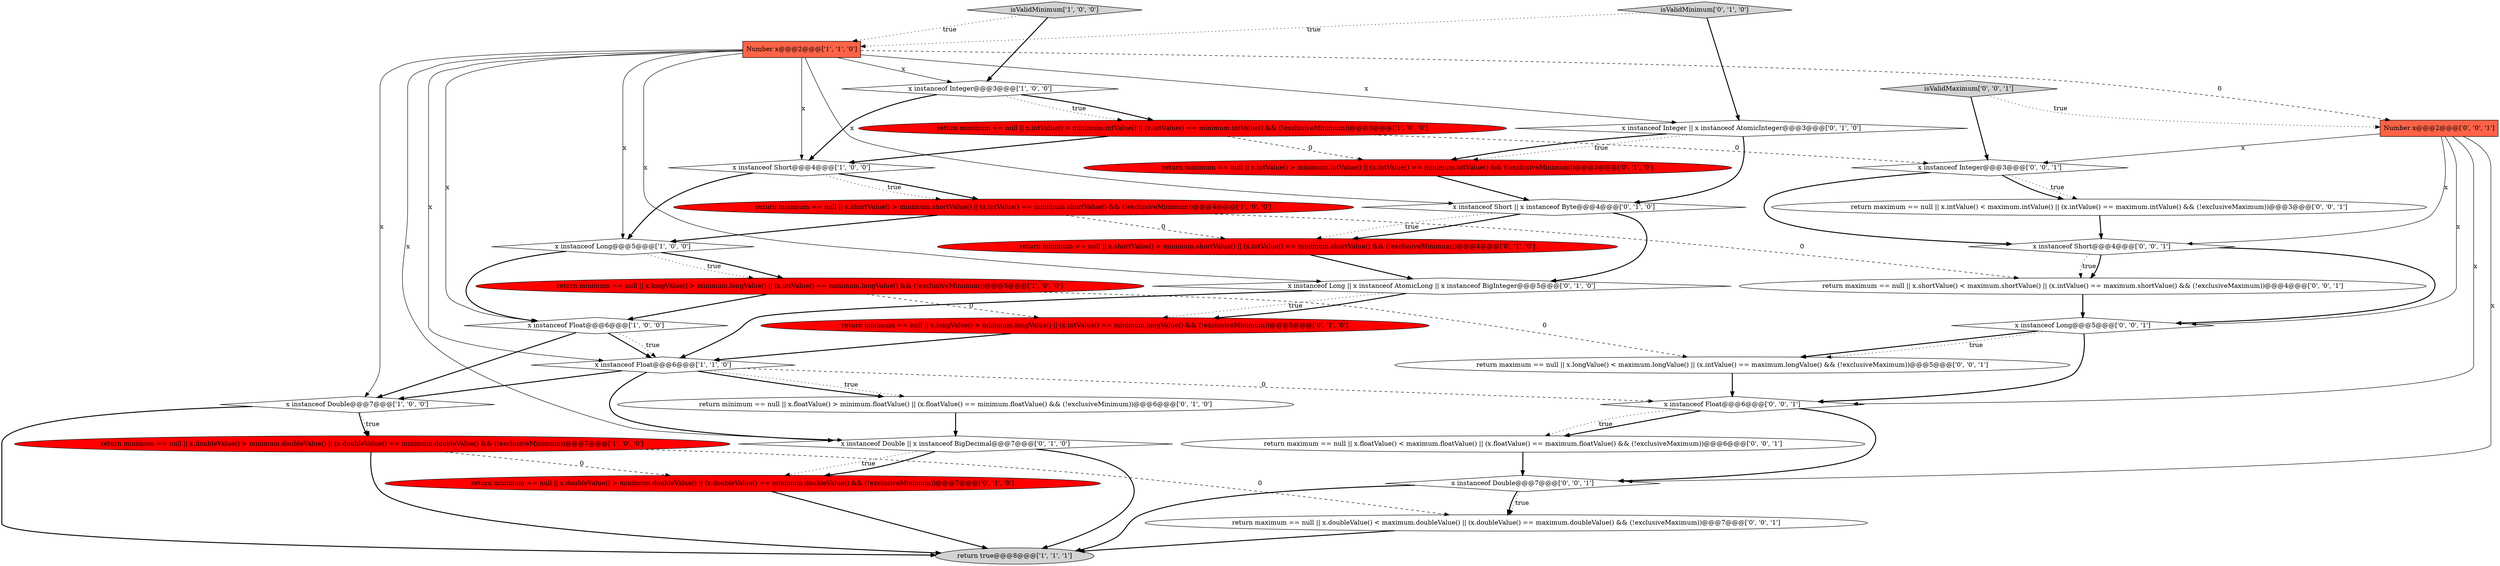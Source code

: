 digraph {
11 [style = filled, label = "Number x@@@2@@@['1', '1', '0']", fillcolor = tomato, shape = box image = "AAA0AAABBB1BBB"];
9 [style = filled, label = "return minimum == null || x.longValue() > minimum.longValue() || (x.intValue() == minimum.longValue() && (!exclusiveMinimum))@@@5@@@['1', '0', '0']", fillcolor = red, shape = ellipse image = "AAA1AAABBB1BBB"];
5 [style = filled, label = "return minimum == null || x.doubleValue() > minimum.doubleValue() || (x.doubleValue() == minimum.doubleValue() && (!exclusiveMinimum))@@@7@@@['1', '0', '0']", fillcolor = red, shape = ellipse image = "AAA1AAABBB1BBB"];
19 [style = filled, label = "return minimum == null || x.longValue() > minimum.longValue() || (x.intValue() == minimum.longValue() && (!exclusiveMinimum))@@@5@@@['0', '1', '0']", fillcolor = red, shape = ellipse image = "AAA1AAABBB2BBB"];
27 [style = filled, label = "return maximum == null || x.floatValue() < maximum.floatValue() || (x.floatValue() == maximum.floatValue() && (!exclusiveMaximum))@@@6@@@['0', '0', '1']", fillcolor = white, shape = ellipse image = "AAA0AAABBB3BBB"];
33 [style = filled, label = "x instanceof Short@@@4@@@['0', '0', '1']", fillcolor = white, shape = diamond image = "AAA0AAABBB3BBB"];
2 [style = filled, label = "isValidMinimum['1', '0', '0']", fillcolor = lightgray, shape = diamond image = "AAA0AAABBB1BBB"];
8 [style = filled, label = "x instanceof Long@@@5@@@['1', '0', '0']", fillcolor = white, shape = diamond image = "AAA0AAABBB1BBB"];
30 [style = filled, label = "Number x@@@2@@@['0', '0', '1']", fillcolor = tomato, shape = box image = "AAA0AAABBB3BBB"];
0 [style = filled, label = "x instanceof Integer@@@3@@@['1', '0', '0']", fillcolor = white, shape = diamond image = "AAA0AAABBB1BBB"];
31 [style = filled, label = "return maximum == null || x.longValue() < maximum.longValue() || (x.intValue() == maximum.longValue() && (!exclusiveMaximum))@@@5@@@['0', '0', '1']", fillcolor = white, shape = ellipse image = "AAA0AAABBB3BBB"];
32 [style = filled, label = "x instanceof Integer@@@3@@@['0', '0', '1']", fillcolor = white, shape = diamond image = "AAA0AAABBB3BBB"];
25 [style = filled, label = "x instanceof Long@@@5@@@['0', '0', '1']", fillcolor = white, shape = diamond image = "AAA0AAABBB3BBB"];
12 [style = filled, label = "return minimum == null || x.intValue() > minimum.intValue() || (x.intValue() == minimum.intValue() && (!exclusiveMinimum))@@@3@@@['1', '0', '0']", fillcolor = red, shape = ellipse image = "AAA1AAABBB1BBB"];
6 [style = filled, label = "x instanceof Short@@@4@@@['1', '0', '0']", fillcolor = white, shape = diamond image = "AAA0AAABBB1BBB"];
18 [style = filled, label = "return minimum == null || x.doubleValue() > minimum.doubleValue() || (x.doubleValue() == minimum.doubleValue() && (!exclusiveMinimum))@@@7@@@['0', '1', '0']", fillcolor = red, shape = ellipse image = "AAA1AAABBB2BBB"];
29 [style = filled, label = "x instanceof Float@@@6@@@['0', '0', '1']", fillcolor = white, shape = diamond image = "AAA0AAABBB3BBB"];
3 [style = filled, label = "x instanceof Double@@@7@@@['1', '0', '0']", fillcolor = white, shape = diamond image = "AAA0AAABBB1BBB"];
10 [style = filled, label = "return true@@@8@@@['1', '1', '1']", fillcolor = lightgray, shape = ellipse image = "AAA0AAABBB1BBB"];
24 [style = filled, label = "return maximum == null || x.doubleValue() < maximum.doubleValue() || (x.doubleValue() == maximum.doubleValue() && (!exclusiveMaximum))@@@7@@@['0', '0', '1']", fillcolor = white, shape = ellipse image = "AAA0AAABBB3BBB"];
26 [style = filled, label = "isValidMaximum['0', '0', '1']", fillcolor = lightgray, shape = diamond image = "AAA0AAABBB3BBB"];
15 [style = filled, label = "isValidMinimum['0', '1', '0']", fillcolor = lightgray, shape = diamond image = "AAA0AAABBB2BBB"];
21 [style = filled, label = "return minimum == null || x.floatValue() > minimum.floatValue() || (x.floatValue() == minimum.floatValue() && (!exclusiveMinimum))@@@6@@@['0', '1', '0']", fillcolor = white, shape = ellipse image = "AAA0AAABBB2BBB"];
7 [style = filled, label = "return minimum == null || x.shortValue() > minimum.shortValue() || (x.intValue() == minimum.shortValue() && (!exclusiveMinimum))@@@4@@@['1', '0', '0']", fillcolor = red, shape = ellipse image = "AAA1AAABBB1BBB"];
23 [style = filled, label = "x instanceof Double@@@7@@@['0', '0', '1']", fillcolor = white, shape = diamond image = "AAA0AAABBB3BBB"];
16 [style = filled, label = "x instanceof Double || x instanceof BigDecimal@@@7@@@['0', '1', '0']", fillcolor = white, shape = diamond image = "AAA0AAABBB2BBB"];
20 [style = filled, label = "x instanceof Integer || x instanceof AtomicInteger@@@3@@@['0', '1', '0']", fillcolor = white, shape = diamond image = "AAA0AAABBB2BBB"];
17 [style = filled, label = "return minimum == null || x.shortValue() > minimum.shortValue() || (x.intValue() == minimum.shortValue() && (!exclusiveMinimum))@@@4@@@['0', '1', '0']", fillcolor = red, shape = ellipse image = "AAA1AAABBB2BBB"];
4 [style = filled, label = "x instanceof Float@@@6@@@['1', '1', '0']", fillcolor = white, shape = diamond image = "AAA0AAABBB1BBB"];
1 [style = filled, label = "x instanceof Float@@@6@@@['1', '0', '0']", fillcolor = white, shape = diamond image = "AAA0AAABBB1BBB"];
34 [style = filled, label = "return maximum == null || x.shortValue() < maximum.shortValue() || (x.intValue() == maximum.shortValue() && (!exclusiveMaximum))@@@4@@@['0', '0', '1']", fillcolor = white, shape = ellipse image = "AAA0AAABBB3BBB"];
13 [style = filled, label = "x instanceof Long || x instanceof AtomicLong || x instanceof BigInteger@@@5@@@['0', '1', '0']", fillcolor = white, shape = diamond image = "AAA0AAABBB2BBB"];
28 [style = filled, label = "return maximum == null || x.intValue() < maximum.intValue() || (x.intValue() == maximum.intValue() && (!exclusiveMaximum))@@@3@@@['0', '0', '1']", fillcolor = white, shape = ellipse image = "AAA0AAABBB3BBB"];
14 [style = filled, label = "x instanceof Short || x instanceof Byte@@@4@@@['0', '1', '0']", fillcolor = white, shape = diamond image = "AAA0AAABBB2BBB"];
22 [style = filled, label = "return minimum == null || x.intValue() > minimum.intValue() || (x.intValue() == minimum.intValue() && (!exclusiveMinimum))@@@3@@@['0', '1', '0']", fillcolor = red, shape = ellipse image = "AAA1AAABBB2BBB"];
0->12 [style = dotted, label="true"];
32->28 [style = dotted, label="true"];
11->13 [style = solid, label="x"];
5->24 [style = dashed, label="0"];
14->17 [style = bold, label=""];
25->29 [style = bold, label=""];
7->8 [style = bold, label=""];
11->3 [style = solid, label="x"];
25->31 [style = bold, label=""];
2->11 [style = dotted, label="true"];
9->19 [style = dashed, label="0"];
8->1 [style = bold, label=""];
30->33 [style = solid, label="x"];
3->5 [style = bold, label=""];
26->30 [style = dotted, label="true"];
33->25 [style = bold, label=""];
15->20 [style = bold, label=""];
21->16 [style = bold, label=""];
7->34 [style = dashed, label="0"];
4->16 [style = bold, label=""];
11->20 [style = solid, label="x"];
24->10 [style = bold, label=""];
5->10 [style = bold, label=""];
4->3 [style = bold, label=""];
1->4 [style = bold, label=""];
11->16 [style = solid, label="x"];
11->6 [style = solid, label="x"];
26->32 [style = bold, label=""];
7->17 [style = dashed, label="0"];
4->21 [style = bold, label=""];
13->19 [style = dotted, label="true"];
31->29 [style = bold, label=""];
20->14 [style = bold, label=""];
1->4 [style = dotted, label="true"];
29->23 [style = bold, label=""];
3->10 [style = bold, label=""];
29->27 [style = bold, label=""];
3->5 [style = dotted, label="true"];
9->31 [style = dashed, label="0"];
30->32 [style = solid, label="x"];
6->7 [style = dotted, label="true"];
23->10 [style = bold, label=""];
20->22 [style = dotted, label="true"];
30->23 [style = solid, label="x"];
6->7 [style = bold, label=""];
9->1 [style = bold, label=""];
22->14 [style = bold, label=""];
23->24 [style = dotted, label="true"];
16->18 [style = dotted, label="true"];
11->8 [style = solid, label="x"];
16->18 [style = bold, label=""];
25->31 [style = dotted, label="true"];
12->32 [style = dashed, label="0"];
0->12 [style = bold, label=""];
1->3 [style = bold, label=""];
11->1 [style = solid, label="x"];
32->33 [style = bold, label=""];
11->14 [style = solid, label="x"];
14->17 [style = dotted, label="true"];
4->21 [style = dotted, label="true"];
13->19 [style = bold, label=""];
2->0 [style = bold, label=""];
30->29 [style = solid, label="x"];
18->10 [style = bold, label=""];
12->22 [style = dashed, label="0"];
15->11 [style = dotted, label="true"];
17->13 [style = bold, label=""];
8->9 [style = dotted, label="true"];
14->13 [style = bold, label=""];
11->0 [style = solid, label="x"];
34->25 [style = bold, label=""];
0->6 [style = bold, label=""];
16->10 [style = bold, label=""];
29->27 [style = dotted, label="true"];
33->34 [style = dotted, label="true"];
5->18 [style = dashed, label="0"];
12->6 [style = bold, label=""];
20->22 [style = bold, label=""];
23->24 [style = bold, label=""];
28->33 [style = bold, label=""];
6->8 [style = bold, label=""];
8->9 [style = bold, label=""];
11->4 [style = solid, label="x"];
27->23 [style = bold, label=""];
19->4 [style = bold, label=""];
30->25 [style = solid, label="x"];
4->29 [style = dashed, label="0"];
11->30 [style = dashed, label="0"];
32->28 [style = bold, label=""];
33->34 [style = bold, label=""];
13->4 [style = bold, label=""];
}
